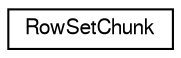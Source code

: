digraph "Graphical Class Hierarchy"
{
  edge [fontname="FreeSans",fontsize="10",labelfontname="FreeSans",labelfontsize="10"];
  node [fontname="FreeSans",fontsize="10",shape=record];
  rankdir="LR";
  Node0 [label="RowSetChunk",height=0.2,width=0.4,color="black", fillcolor="white", style="filled",URL="$structRowSetChunk.html"];
}
